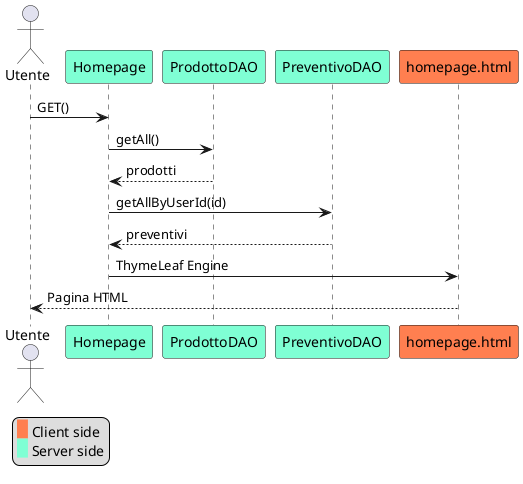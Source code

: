 @startuml
legend left
 <back:#coral>   </back> Client side
 <back:#aquamarine>   </back> Server side
endlegend

actor Utente as utente
skinparam ParticipantBackgroundColor aquamarine
participant Homepage
participant ProdottoDAO
participant PreventivoDAO
skinparam ParticipantBackgroundColor coral
participant "homepage.html" as homepage

utente -> Homepage: GET()
skinparam ParticipantBackgroundColor aquamarine
Homepage -> ProdottoDAO: getAll()
ProdottoDAO --> Homepage: prodotti
Homepage -> PreventivoDAO: getAllByUserId(id)
PreventivoDAO --> Homepage: preventivi
Homepage -> homepage: ThymeLeaf Engine
homepage -->utente: Pagina HTML
@enduml